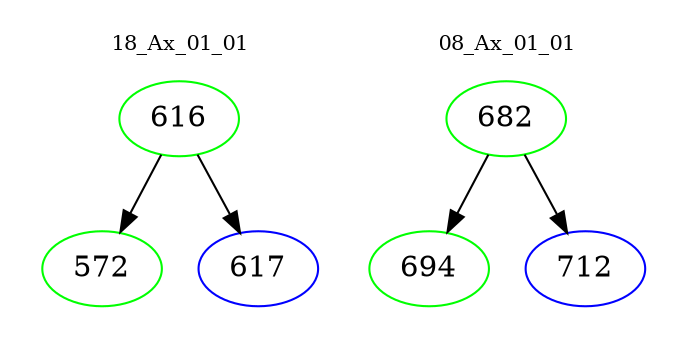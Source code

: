 digraph{
subgraph cluster_0 {
color = white
label = "18_Ax_01_01";
fontsize=10;
T0_616 [label="616", color="green"]
T0_616 -> T0_572 [color="black"]
T0_572 [label="572", color="green"]
T0_616 -> T0_617 [color="black"]
T0_617 [label="617", color="blue"]
}
subgraph cluster_1 {
color = white
label = "08_Ax_01_01";
fontsize=10;
T1_682 [label="682", color="green"]
T1_682 -> T1_694 [color="black"]
T1_694 [label="694", color="green"]
T1_682 -> T1_712 [color="black"]
T1_712 [label="712", color="blue"]
}
}
